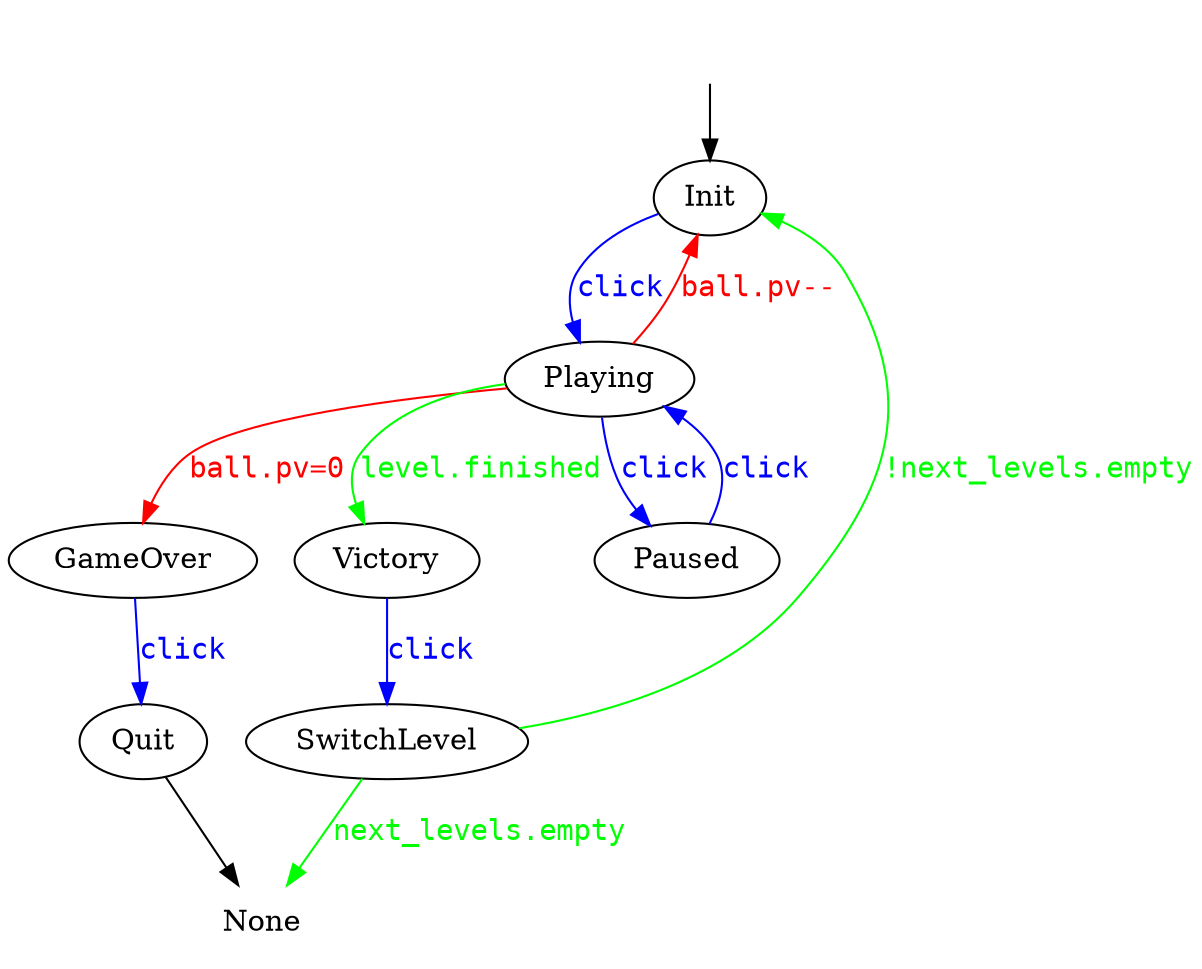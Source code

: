 digraph G {
    rankdir = TB;
    edge [fontname = "Courier";];
    "Init";
    "Playing";
    "GameOver";
    "Victory";
    "Paused";
    "SwitchLevel";
    "Quit";
    "None" [shape = none;];
    "" [shape = none;];
    
    "" -> Init;
    
    "Paused" -> "Playing" [label = "click"; color = "blue"; fontcolor = "blue";];
    
    "GameOver" -> "Quit" [label = "click"; color = "blue"; fontcolor = "blue";];
    
    "Victory" -> "SwitchLevel" [label = "click"; color = "blue"; fontcolor = "blue";];
    
    "Init" -> "Playing" [label = "click"; color = "blue"; fontcolor = "blue";];
    
    "Playing" -> "GameOver" [label = "ball.pv=0"; color = "red"; fontcolor = "red";];
    "Playing" -> "Init" [label = "ball.pv--"; color = "red"; fontcolor = "red";];
    "Playing" -> "Paused" [label = "click"; color = "blue"; fontcolor = "blue";];
    "Playing" -> "Victory" [label = "level.finished"; color = "green"; fontcolor = "green";];
    
    "SwitchLevel" -> "Init" [label = "!next_levels.empty"; color = green; fontcolor = "green";];
    "SwitchLevel" -> "None" [label = "next_levels.empty"; color = green; fontcolor = "green";];
    
    "Quit" -> "None";
}